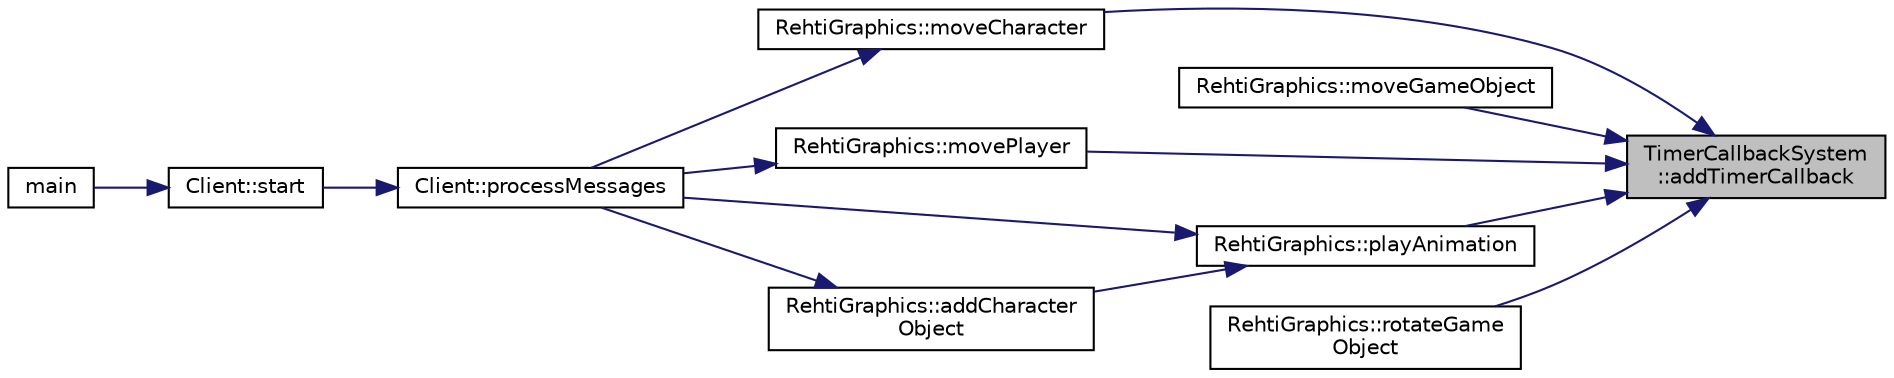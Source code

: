 digraph "TimerCallbackSystem::addTimerCallback"
{
 // LATEX_PDF_SIZE
  edge [fontname="Helvetica",fontsize="10",labelfontname="Helvetica",labelfontsize="10"];
  node [fontname="Helvetica",fontsize="10",shape=record];
  rankdir="RL";
  Node1 [label="TimerCallbackSystem\l::addTimerCallback",height=0.2,width=0.4,color="black", fillcolor="grey75", style="filled", fontcolor="black",tooltip="Adds a new timer callback for the given id."];
  Node1 -> Node2 [dir="back",color="midnightblue",fontsize="10",style="solid",fontname="Helvetica"];
  Node2 [label="RehtiGraphics::moveCharacter",height=0.2,width=0.4,color="black", fillcolor="white", style="filled",URL="$classRehtiGraphics.html#ac24939dc0395b9a5c70eb35d3fd3947f",tooltip="Moves character to the given location in the given time. Automatically sets the running animation and..."];
  Node2 -> Node3 [dir="back",color="midnightblue",fontsize="10",style="solid",fontname="Helvetica"];
  Node3 [label="Client::processMessages",height=0.2,width=0.4,color="black", fillcolor="white", style="filled",URL="$classClient.html#afebeedfe876105645a3937b4ee2058df",tooltip="Processes messages from the server."];
  Node3 -> Node4 [dir="back",color="midnightblue",fontsize="10",style="solid",fontname="Helvetica"];
  Node4 [label="Client::start",height=0.2,width=0.4,color="black", fillcolor="white", style="filled",URL="$classClient.html#a742373e08a80d993d2651b6fff76f5b9",tooltip="Starts the client."];
  Node4 -> Node5 [dir="back",color="midnightblue",fontsize="10",style="solid",fontname="Helvetica"];
  Node5 [label="main",height=0.2,width=0.4,color="black", fillcolor="white", style="filled",URL="$client_2src_2Main_8cpp.html#a0ddf1224851353fc92bfbff6f499fa97",tooltip=" "];
  Node1 -> Node6 [dir="back",color="midnightblue",fontsize="10",style="solid",fontname="Helvetica"];
  Node6 [label="RehtiGraphics::moveGameObject",height=0.2,width=0.4,color="black", fillcolor="white", style="filled",URL="$classRehtiGraphics.html#a6604a046175b11fff262f9ec8a802ec3",tooltip="Moves a game object to the given location in the given time."];
  Node1 -> Node7 [dir="back",color="midnightblue",fontsize="10",style="solid",fontname="Helvetica"];
  Node7 [label="RehtiGraphics::movePlayer",height=0.2,width=0.4,color="black", fillcolor="white", style="filled",URL="$classRehtiGraphics.html#ad09a8e4ec5d0f6e8d48159c30430ffd5",tooltip="Moves the player to the given location in the given time. Also automatically rotates the player to fa..."];
  Node7 -> Node3 [dir="back",color="midnightblue",fontsize="10",style="solid",fontname="Helvetica"];
  Node1 -> Node8 [dir="back",color="midnightblue",fontsize="10",style="solid",fontname="Helvetica"];
  Node8 [label="RehtiGraphics::playAnimation",height=0.2,width=0.4,color="black", fillcolor="white", style="filled",URL="$classRehtiGraphics.html#a8619a3e0907702692d70355cc8a8eea6",tooltip="Plays an animation for the given character."];
  Node8 -> Node9 [dir="back",color="midnightblue",fontsize="10",style="solid",fontname="Helvetica"];
  Node9 [label="RehtiGraphics::addCharacter\lObject",height=0.2,width=0.4,color="black", fillcolor="white", style="filled",URL="$classRehtiGraphics.html#ac817516ac285d8b37e44ed594a903bd1",tooltip="Adds a character object with the given id to the graphics backend. Also creates a bounding box for th..."];
  Node9 -> Node3 [dir="back",color="midnightblue",fontsize="10",style="solid",fontname="Helvetica"];
  Node8 -> Node3 [dir="back",color="midnightblue",fontsize="10",style="solid",fontname="Helvetica"];
  Node1 -> Node10 [dir="back",color="midnightblue",fontsize="10",style="solid",fontname="Helvetica"];
  Node10 [label="RehtiGraphics::rotateGame\lObject",height=0.2,width=0.4,color="black", fillcolor="white", style="filled",URL="$classRehtiGraphics.html#a03df014e2398656e51798d562c30a934",tooltip="Rotates a game object by given radian angle in the given time frame."];
}
